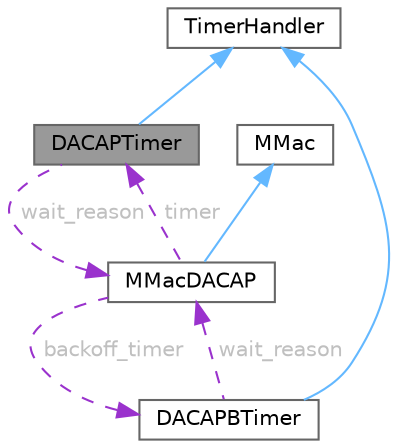digraph "DACAPTimer"
{
 // LATEX_PDF_SIZE
  bgcolor="transparent";
  edge [fontname=Helvetica,fontsize=10,labelfontname=Helvetica,labelfontsize=10];
  node [fontname=Helvetica,fontsize=10,shape=box,height=0.2,width=0.4];
  Node1 [id="Node000001",label="DACAPTimer",height=0.2,width=0.4,color="gray40", fillcolor="grey60", style="filled", fontcolor="black",tooltip="Class that represents the timers in DACAP."];
  Node2 -> Node1 [id="edge1_Node000001_Node000002",dir="back",color="steelblue1",style="solid",tooltip=" "];
  Node2 [id="Node000002",label="TimerHandler",height=0.2,width=0.4,color="gray40", fillcolor="white", style="filled",tooltip=" "];
  Node3 -> Node1 [id="edge2_Node000001_Node000003",dir="back",color="darkorchid3",style="dashed",tooltip=" ",label=" wait_reason",fontcolor="grey" ];
  Node3 [id="Node000003",label="MMacDACAP",height=0.2,width=0.4,color="gray40", fillcolor="white", style="filled",URL="$classMMacDACAP.html",tooltip="Class that represents a DACAP node."];
  Node4 -> Node3 [id="edge3_Node000003_Node000004",dir="back",color="steelblue1",style="solid",tooltip=" "];
  Node4 [id="Node000004",label="MMac",height=0.2,width=0.4,color="gray40", fillcolor="white", style="filled",tooltip=" "];
  Node1 -> Node3 [id="edge4_Node000003_Node000001",dir="back",color="darkorchid3",style="dashed",tooltip=" ",label=" timer",fontcolor="grey" ];
  Node5 -> Node3 [id="edge5_Node000003_Node000005",dir="back",color="darkorchid3",style="dashed",tooltip=" ",label=" backoff_timer",fontcolor="grey" ];
  Node5 [id="Node000005",label="DACAPBTimer",height=0.2,width=0.4,color="gray40", fillcolor="white", style="filled",URL="$classDACAPBTimer.html",tooltip="Class that represents the backoff timer in DACAP."];
  Node2 -> Node5 [id="edge6_Node000005_Node000002",dir="back",color="steelblue1",style="solid",tooltip=" "];
  Node3 -> Node5 [id="edge7_Node000005_Node000003",dir="back",color="darkorchid3",style="dashed",tooltip=" ",label=" wait_reason",fontcolor="grey" ];
}
